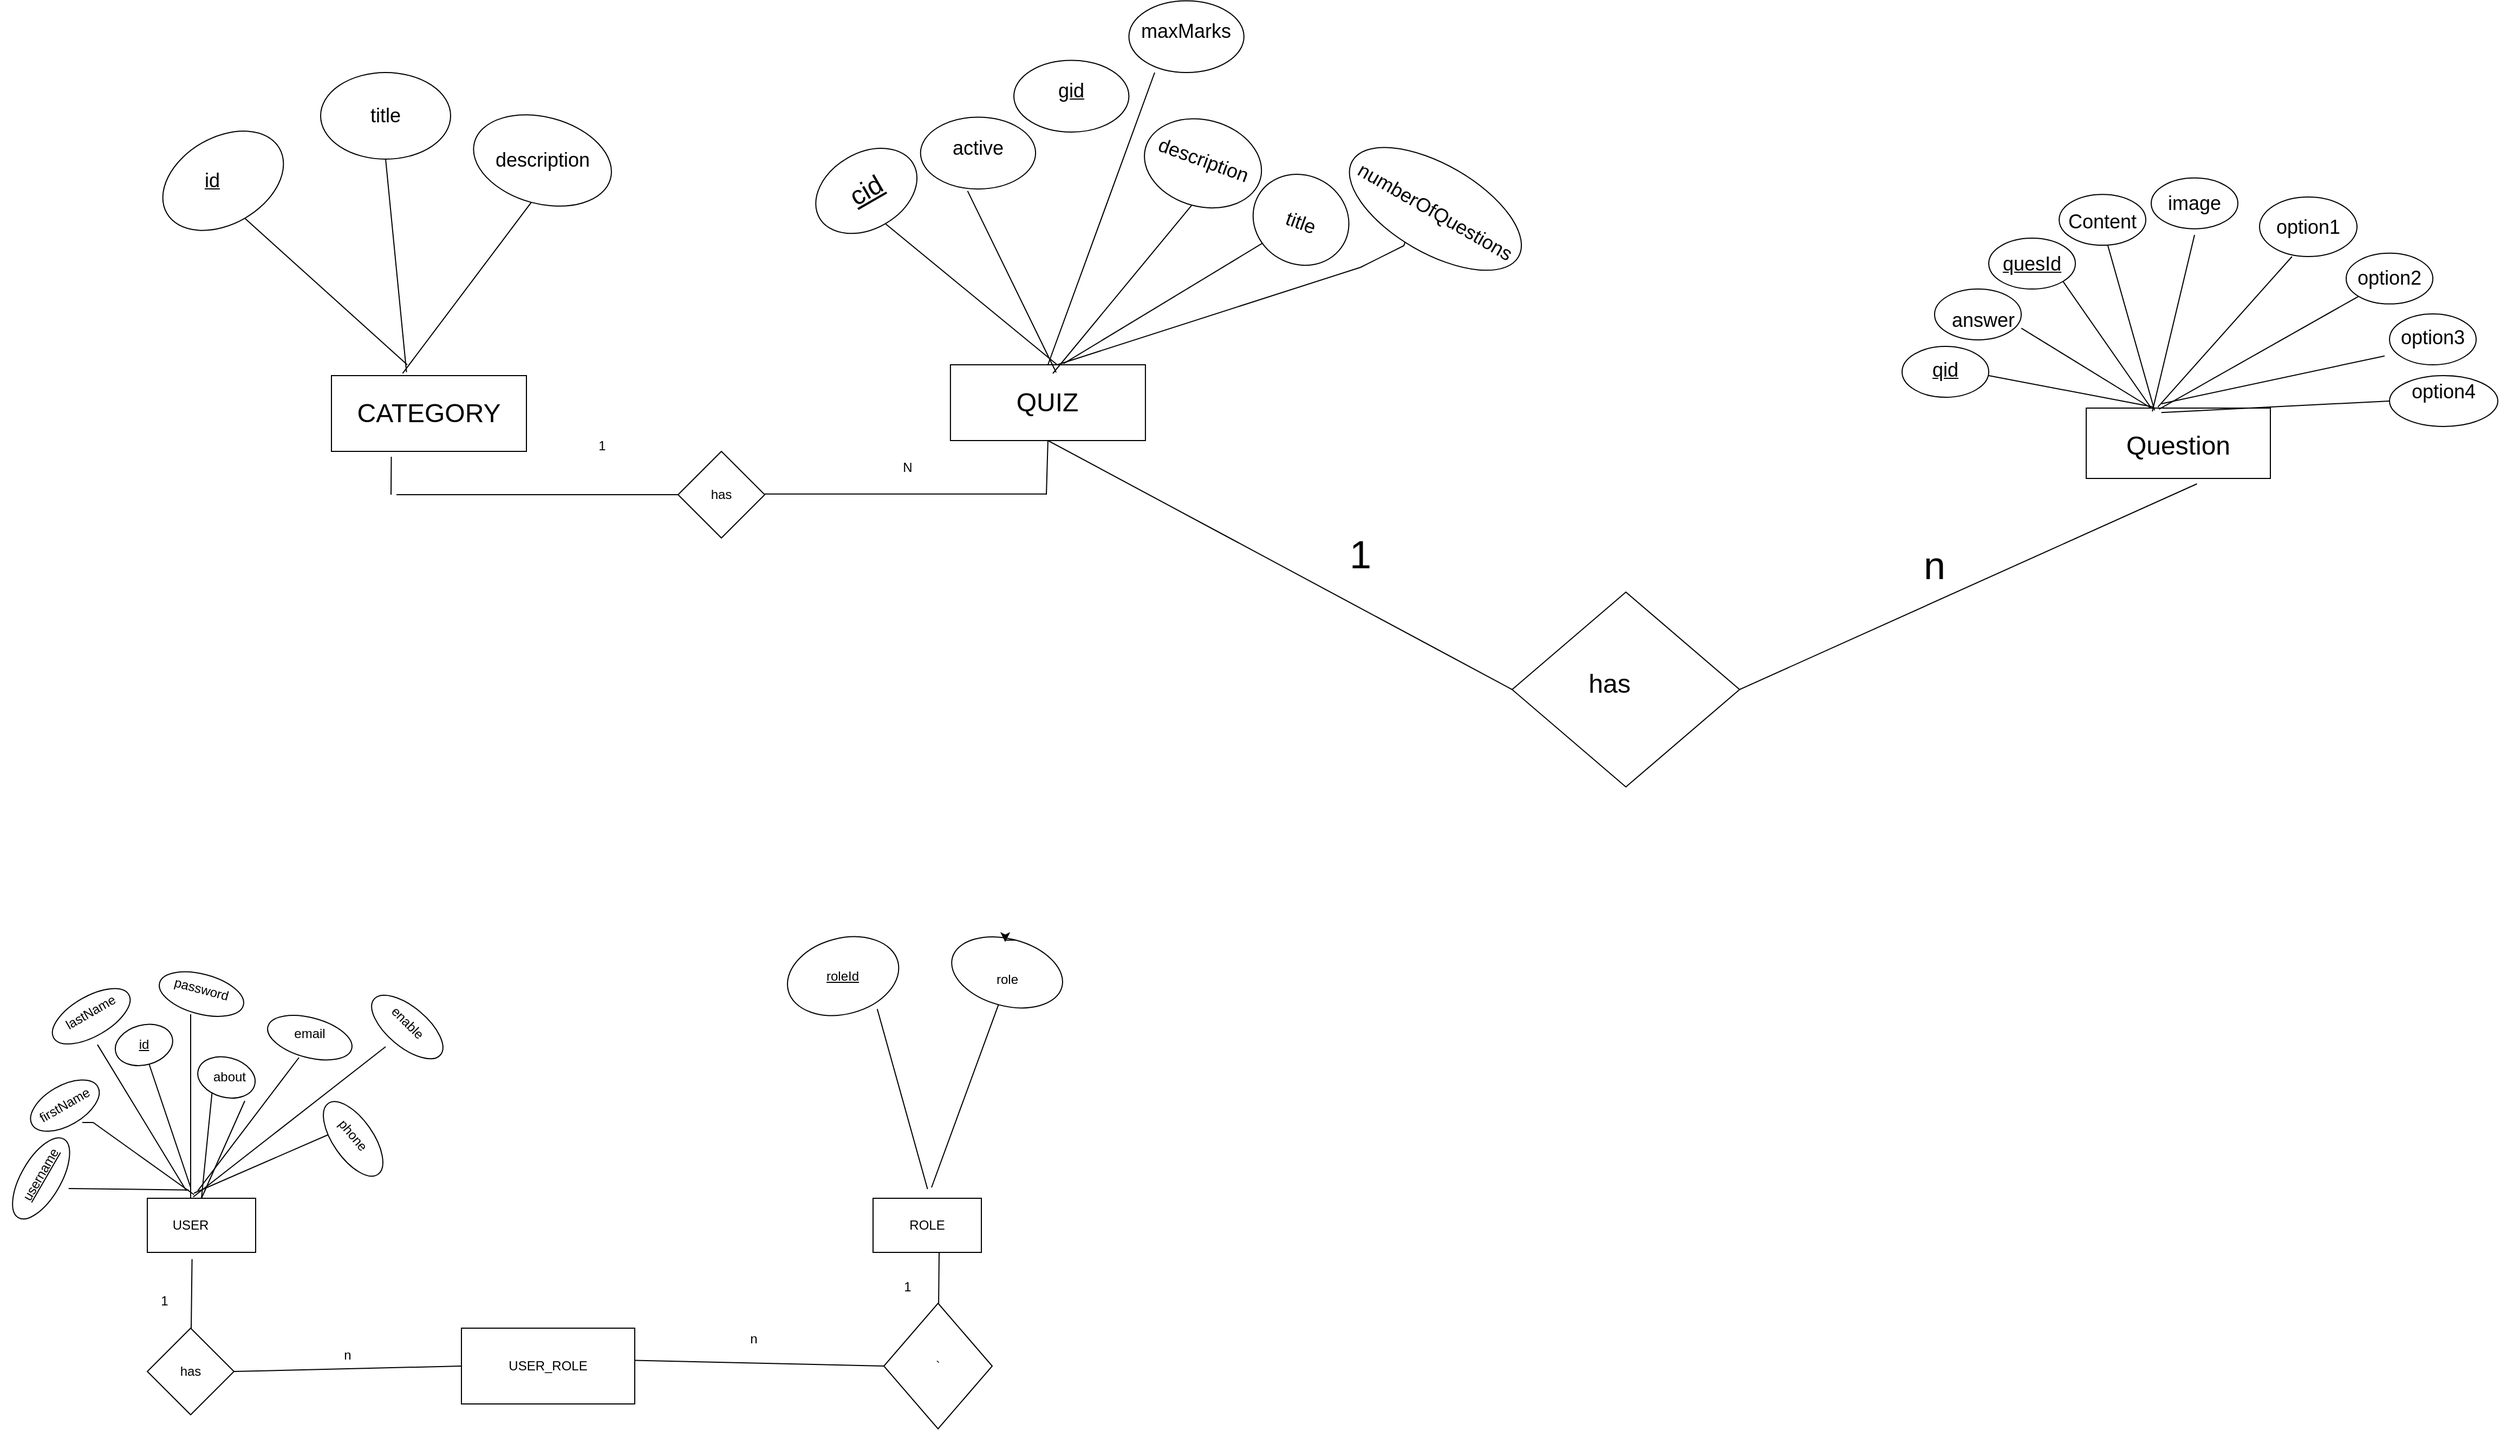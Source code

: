 <mxfile version="21.6.5" type="device">
  <diagram name="Page-1" id="J5KcN7PtZEJglVE05x8_">
    <mxGraphModel dx="1985" dy="2240" grid="1" gridSize="10" guides="1" tooltips="1" connect="1" arrows="1" fold="1" page="1" pageScale="1" pageWidth="850" pageHeight="1100" math="0" shadow="0">
      <root>
        <mxCell id="0" />
        <mxCell id="1" parent="0" />
        <mxCell id="qbITzLu7dDVjl9360QOB-1" value="" style="rounded=0;whiteSpace=wrap;html=1;" parent="1" vertex="1">
          <mxGeometry x="210" y="170" width="100" height="50" as="geometry" />
        </mxCell>
        <mxCell id="qbITzLu7dDVjl9360QOB-2" value="" style="rounded=0;whiteSpace=wrap;html=1;" parent="1" vertex="1">
          <mxGeometry x="880" y="170" width="100" height="50" as="geometry" />
        </mxCell>
        <mxCell id="qbITzLu7dDVjl9360QOB-3" value="" style="endArrow=none;html=1;rounded=0;" parent="1" edge="1">
          <mxGeometry width="50" height="50" relative="1" as="geometry">
            <mxPoint x="250" y="170" as="sourcePoint" />
            <mxPoint x="250" as="targetPoint" />
          </mxGeometry>
        </mxCell>
        <mxCell id="qbITzLu7dDVjl9360QOB-4" value="" style="endArrow=none;html=1;rounded=0;exitX=0.5;exitY=0;exitDx=0;exitDy=0;" parent="1" source="qbITzLu7dDVjl9360QOB-1" edge="1">
          <mxGeometry width="50" height="50" relative="1" as="geometry">
            <mxPoint x="280" y="160" as="sourcePoint" />
            <mxPoint x="270" y="70" as="targetPoint" />
            <Array as="points">
              <mxPoint x="260" y="170" />
            </Array>
          </mxGeometry>
        </mxCell>
        <mxCell id="qbITzLu7dDVjl9360QOB-5" value="" style="endArrow=none;html=1;rounded=0;exitX=0.361;exitY=-0.138;exitDx=0;exitDy=0;exitPerimeter=0;entryX=0.398;entryY=1.196;entryDx=0;entryDy=0;entryPerimeter=0;" parent="1" source="qbITzLu7dDVjl9360QOB-1" target="qbITzLu7dDVjl9360QOB-17" edge="1">
          <mxGeometry width="50" height="50" relative="1" as="geometry">
            <mxPoint x="260" y="180" as="sourcePoint" />
            <mxPoint x="190" y="80" as="targetPoint" />
          </mxGeometry>
        </mxCell>
        <mxCell id="qbITzLu7dDVjl9360QOB-7" value="" style="endArrow=none;html=1;rounded=0;exitX=0.5;exitY=0;exitDx=0;exitDy=0;" parent="1" source="qbITzLu7dDVjl9360QOB-1" edge="1">
          <mxGeometry width="50" height="50" relative="1" as="geometry">
            <mxPoint x="270" y="180" as="sourcePoint" />
            <mxPoint x="300" y="80" as="targetPoint" />
            <Array as="points">
              <mxPoint x="260" y="170" />
            </Array>
          </mxGeometry>
        </mxCell>
        <mxCell id="qbITzLu7dDVjl9360QOB-8" value="" style="endArrow=none;html=1;rounded=0;exitX=0.424;exitY=-0.025;exitDx=0;exitDy=0;exitPerimeter=0;" parent="1" source="qbITzLu7dDVjl9360QOB-1" edge="1">
          <mxGeometry width="50" height="50" relative="1" as="geometry">
            <mxPoint x="250" y="160" as="sourcePoint" />
            <mxPoint x="430" y="30" as="targetPoint" />
          </mxGeometry>
        </mxCell>
        <mxCell id="qbITzLu7dDVjl9360QOB-9" value="" style="endArrow=none;html=1;rounded=0;exitX=0.431;exitY=-0.095;exitDx=0;exitDy=0;exitPerimeter=0;" parent="1" source="qbITzLu7dDVjl9360QOB-1" edge="1">
          <mxGeometry width="50" height="50" relative="1" as="geometry">
            <mxPoint x="290" y="200" as="sourcePoint" />
            <mxPoint x="380" y="110" as="targetPoint" />
          </mxGeometry>
        </mxCell>
        <mxCell id="qbITzLu7dDVjl9360QOB-10" value="" style="endArrow=none;html=1;rounded=0;entryX=0.5;entryY=1;entryDx=0;entryDy=0;" parent="1" target="qbITzLu7dDVjl9360QOB-16" edge="1">
          <mxGeometry width="50" height="50" relative="1" as="geometry">
            <mxPoint x="250" y="160" as="sourcePoint" />
            <mxPoint x="210" y="60" as="targetPoint" />
          </mxGeometry>
        </mxCell>
        <mxCell id="qbITzLu7dDVjl9360QOB-11" value="" style="endArrow=none;html=1;rounded=0;exitX=0.431;exitY=-0.067;exitDx=0;exitDy=0;exitPerimeter=0;" parent="1" source="qbITzLu7dDVjl9360QOB-1" edge="1">
          <mxGeometry width="50" height="50" relative="1" as="geometry">
            <mxPoint x="310" y="220" as="sourcePoint" />
            <mxPoint x="160" y="100" as="targetPoint" />
            <Array as="points">
              <mxPoint x="160" y="100" />
              <mxPoint x="150" y="100" />
            </Array>
          </mxGeometry>
        </mxCell>
        <mxCell id="qbITzLu7dDVjl9360QOB-12" value="" style="endArrow=none;html=1;rounded=0;exitX=0.382;exitY=-0.152;exitDx=0;exitDy=0;exitPerimeter=0;entryX=0.555;entryY=1.226;entryDx=0;entryDy=0;entryPerimeter=0;" parent="1" source="qbITzLu7dDVjl9360QOB-1" target="qbITzLu7dDVjl9360QOB-14" edge="1">
          <mxGeometry width="50" height="50" relative="1" as="geometry">
            <mxPoint x="263" y="177" as="sourcePoint" />
            <mxPoint x="140" y="130" as="targetPoint" />
          </mxGeometry>
        </mxCell>
        <mxCell id="qbITzLu7dDVjl9360QOB-13" value="" style="endArrow=none;html=1;rounded=0;exitX=0.466;exitY=-0.138;exitDx=0;exitDy=0;exitPerimeter=0;" parent="1" source="qbITzLu7dDVjl9360QOB-1" edge="1">
          <mxGeometry width="50" height="50" relative="1" as="geometry">
            <mxPoint x="263" y="175" as="sourcePoint" />
            <mxPoint x="350" y="40" as="targetPoint" />
          </mxGeometry>
        </mxCell>
        <mxCell id="qbITzLu7dDVjl9360QOB-14" value="" style="ellipse;whiteSpace=wrap;html=1;rotation=-60;" parent="1" vertex="1">
          <mxGeometry x="70" y="133.25" width="83.86" height="36.75" as="geometry" />
        </mxCell>
        <mxCell id="qbITzLu7dDVjl9360QOB-15" value="" style="ellipse;whiteSpace=wrap;html=1;rotation=-30;" parent="1" vertex="1">
          <mxGeometry x="98.92" y="65.97" width="70" height="36.75" as="geometry" />
        </mxCell>
        <mxCell id="qbITzLu7dDVjl9360QOB-16" value="" style="ellipse;whiteSpace=wrap;html=1;rotation=-15;" parent="1" vertex="1">
          <mxGeometry x="180" y="10" width="53.86" height="36.75" as="geometry" />
        </mxCell>
        <mxCell id="qbITzLu7dDVjl9360QOB-17" value="" style="ellipse;whiteSpace=wrap;html=1;rotation=-30;" parent="1" vertex="1">
          <mxGeometry x="118.25" y="-16.54" width="80" height="36.75" as="geometry" />
        </mxCell>
        <mxCell id="qbITzLu7dDVjl9360QOB-18" value="" style="ellipse;whiteSpace=wrap;html=1;rotation=15;" parent="1" vertex="1">
          <mxGeometry x="220" y="-37" width="80" height="36.75" as="geometry" />
        </mxCell>
        <mxCell id="qbITzLu7dDVjl9360QOB-19" value="" style="ellipse;whiteSpace=wrap;html=1;rotation=15;" parent="1" vertex="1">
          <mxGeometry x="256.14" y="40" width="53.86" height="36.75" as="geometry" />
        </mxCell>
        <mxCell id="qbITzLu7dDVjl9360QOB-20" value="" style="ellipse;whiteSpace=wrap;html=1;rotation=15;" parent="1" vertex="1">
          <mxGeometry x="320" y="3.25" width="80" height="36.75" as="geometry" />
        </mxCell>
        <mxCell id="qbITzLu7dDVjl9360QOB-21" value="" style="ellipse;whiteSpace=wrap;html=1;rotation=55;" parent="1" vertex="1">
          <mxGeometry x="360" y="96.75" width="80" height="36.75" as="geometry" />
        </mxCell>
        <mxCell id="qbITzLu7dDVjl9360QOB-22" value="" style="ellipse;whiteSpace=wrap;html=1;rotation=40;" parent="1" vertex="1">
          <mxGeometry x="410" y="-6.59" width="80" height="36.75" as="geometry" />
        </mxCell>
        <mxCell id="qbITzLu7dDVjl9360QOB-23" value="" style="endArrow=none;html=1;rounded=0;entryX=0.5;entryY=1;entryDx=0;entryDy=0;" parent="1" target="qbITzLu7dDVjl9360QOB-26" edge="1">
          <mxGeometry width="50" height="50" relative="1" as="geometry">
            <mxPoint x="934" y="160" as="sourcePoint" />
            <mxPoint x="730" y="70" as="targetPoint" />
          </mxGeometry>
        </mxCell>
        <mxCell id="qbITzLu7dDVjl9360QOB-26" value="" style="ellipse;whiteSpace=wrap;html=1;rotation=15;" parent="1" vertex="1">
          <mxGeometry x="951.45" y="-69.57" width="104.68" height="61.81" as="geometry" />
        </mxCell>
        <mxCell id="qbITzLu7dDVjl9360QOB-29" value="" style="ellipse;whiteSpace=wrap;html=1;rotation=-15;" parent="1" vertex="1">
          <mxGeometry x="800" y="-70.19" width="104.68" height="69.94" as="geometry" />
        </mxCell>
        <mxCell id="qbITzLu7dDVjl9360QOB-30" style="edgeStyle=orthogonalEdgeStyle;rounded=0;orthogonalLoop=1;jettySize=auto;html=1;exitX=0.5;exitY=0;exitDx=0;exitDy=0;entryX=0.414;entryY=0.069;entryDx=0;entryDy=0;entryPerimeter=0;" parent="1" source="qbITzLu7dDVjl9360QOB-26" target="qbITzLu7dDVjl9360QOB-26" edge="1">
          <mxGeometry relative="1" as="geometry" />
        </mxCell>
        <mxCell id="qbITzLu7dDVjl9360QOB-31" value="" style="rounded=0;whiteSpace=wrap;html=1;" parent="1" vertex="1">
          <mxGeometry x="500" y="290" width="160" height="70" as="geometry" />
        </mxCell>
        <mxCell id="qbITzLu7dDVjl9360QOB-32" value="" style="endArrow=none;html=1;rounded=0;exitX=0.413;exitY=1.125;exitDx=0;exitDy=0;exitPerimeter=0;" parent="1" source="qbITzLu7dDVjl9360QOB-1" target="qbITzLu7dDVjl9360QOB-33" edge="1">
          <mxGeometry width="50" height="50" relative="1" as="geometry">
            <mxPoint x="600" y="230" as="sourcePoint" />
            <mxPoint x="250" y="300" as="targetPoint" />
          </mxGeometry>
        </mxCell>
        <mxCell id="qbITzLu7dDVjl9360QOB-33" value="" style="rhombus;whiteSpace=wrap;html=1;" parent="1" vertex="1">
          <mxGeometry x="210" y="290" width="80" height="80" as="geometry" />
        </mxCell>
        <mxCell id="qbITzLu7dDVjl9360QOB-36" value="" style="endArrow=none;html=1;rounded=0;exitX=0.413;exitY=1.125;exitDx=0;exitDy=0;exitPerimeter=0;" parent="1" target="qbITzLu7dDVjl9360QOB-37" edge="1">
          <mxGeometry width="50" height="50" relative="1" as="geometry">
            <mxPoint x="941" y="220" as="sourcePoint" />
            <mxPoint x="940" y="294" as="targetPoint" />
          </mxGeometry>
        </mxCell>
        <mxCell id="qbITzLu7dDVjl9360QOB-37" value="" style="rhombus;whiteSpace=wrap;html=1;" parent="1" vertex="1">
          <mxGeometry x="890" y="267" width="100" height="116" as="geometry" />
        </mxCell>
        <mxCell id="qbITzLu7dDVjl9360QOB-38" value="" style="endArrow=none;html=1;rounded=0;exitX=1;exitY=0.5;exitDx=0;exitDy=0;entryX=0;entryY=0.5;entryDx=0;entryDy=0;" parent="1" source="qbITzLu7dDVjl9360QOB-33" target="qbITzLu7dDVjl9360QOB-31" edge="1">
          <mxGeometry width="50" height="50" relative="1" as="geometry">
            <mxPoint x="600" y="230" as="sourcePoint" />
            <mxPoint x="540" y="300" as="targetPoint" />
          </mxGeometry>
        </mxCell>
        <mxCell id="qbITzLu7dDVjl9360QOB-39" value="" style="endArrow=none;html=1;rounded=0;exitX=1;exitY=0.5;exitDx=0;exitDy=0;entryX=0;entryY=0.5;entryDx=0;entryDy=0;" parent="1" target="qbITzLu7dDVjl9360QOB-37" edge="1">
          <mxGeometry width="50" height="50" relative="1" as="geometry">
            <mxPoint x="660" y="319.76" as="sourcePoint" />
            <mxPoint x="930" y="319.38" as="targetPoint" />
          </mxGeometry>
        </mxCell>
        <mxCell id="qbITzLu7dDVjl9360QOB-44" value="&lt;u&gt;username&lt;/u&gt;" style="text;html=1;strokeColor=none;fillColor=none;align=center;verticalAlign=middle;whiteSpace=wrap;rounded=0;rotation=-60;" parent="1" vertex="1">
          <mxGeometry x="81.93" y="133.25" width="60" height="30" as="geometry" />
        </mxCell>
        <mxCell id="qbITzLu7dDVjl9360QOB-45" value="&lt;u&gt;id&lt;/u&gt;" style="text;html=1;strokeColor=none;fillColor=none;align=center;verticalAlign=middle;whiteSpace=wrap;rounded=0;" parent="1" vertex="1">
          <mxGeometry x="176.93" y="13.38" width="60" height="30" as="geometry" />
        </mxCell>
        <mxCell id="qbITzLu7dDVjl9360QOB-46" value="about" style="text;html=1;strokeColor=none;fillColor=none;align=center;verticalAlign=middle;whiteSpace=wrap;rounded=0;" parent="1" vertex="1">
          <mxGeometry x="256.14" y="43.38" width="60" height="30" as="geometry" />
        </mxCell>
        <mxCell id="qbITzLu7dDVjl9360QOB-47" value="firstName" style="text;html=1;strokeColor=none;fillColor=none;align=center;verticalAlign=middle;whiteSpace=wrap;rounded=0;rotation=-30;" parent="1" vertex="1">
          <mxGeometry x="103.92" y="69.35" width="60" height="30" as="geometry" />
        </mxCell>
        <mxCell id="qbITzLu7dDVjl9360QOB-48" value="lastName" style="text;html=1;strokeColor=none;fillColor=none;align=center;verticalAlign=middle;whiteSpace=wrap;rounded=0;rotation=-30;" parent="1" vertex="1">
          <mxGeometry x="128.25" y="-16.54" width="60" height="30" as="geometry" />
        </mxCell>
        <mxCell id="qbITzLu7dDVjl9360QOB-49" value="password" style="text;html=1;strokeColor=none;fillColor=none;align=center;verticalAlign=middle;whiteSpace=wrap;rounded=0;rotation=15;" parent="1" vertex="1">
          <mxGeometry x="230" y="-37.76" width="60" height="30" as="geometry" />
        </mxCell>
        <mxCell id="qbITzLu7dDVjl9360QOB-50" value="phone" style="text;html=1;strokeColor=none;fillColor=none;align=center;verticalAlign=middle;whiteSpace=wrap;rounded=0;rotation=50;" parent="1" vertex="1">
          <mxGeometry x="370" y="96.75" width="60" height="30" as="geometry" />
        </mxCell>
        <mxCell id="qbITzLu7dDVjl9360QOB-51" value="email" style="text;html=1;strokeColor=none;fillColor=none;align=center;verticalAlign=middle;whiteSpace=wrap;rounded=0;" parent="1" vertex="1">
          <mxGeometry x="330" y="3.25" width="60" height="30" as="geometry" />
        </mxCell>
        <mxCell id="qbITzLu7dDVjl9360QOB-52" value="enable" style="text;html=1;strokeColor=none;fillColor=none;align=center;verticalAlign=middle;whiteSpace=wrap;rounded=0;rotation=45;" parent="1" vertex="1">
          <mxGeometry x="420" y="-6.59" width="60" height="30" as="geometry" />
        </mxCell>
        <mxCell id="qbITzLu7dDVjl9360QOB-53" value="USER" style="text;html=1;strokeColor=none;fillColor=none;align=center;verticalAlign=middle;whiteSpace=wrap;rounded=0;" parent="1" vertex="1">
          <mxGeometry x="220" y="180" width="60" height="30" as="geometry" />
        </mxCell>
        <mxCell id="qbITzLu7dDVjl9360QOB-54" value="" style="endArrow=none;html=1;rounded=0;exitX=0.503;exitY=-0.17;exitDx=0;exitDy=0;exitPerimeter=0;entryX=0.716;entryY=1.036;entryDx=0;entryDy=0;entryPerimeter=0;" parent="1" source="qbITzLu7dDVjl9360QOB-2" target="qbITzLu7dDVjl9360QOB-29" edge="1">
          <mxGeometry width="50" height="50" relative="1" as="geometry">
            <mxPoint x="256" y="173" as="sourcePoint" />
            <mxPoint x="174" y="38" as="targetPoint" />
          </mxGeometry>
        </mxCell>
        <mxCell id="qbITzLu7dDVjl9360QOB-55" value="&lt;u&gt;roleId&lt;/u&gt;" style="text;html=1;strokeColor=none;fillColor=none;align=center;verticalAlign=middle;whiteSpace=wrap;rounded=0;" parent="1" vertex="1">
          <mxGeometry x="822.34" y="-50.22" width="60" height="30" as="geometry" />
        </mxCell>
        <mxCell id="qbITzLu7dDVjl9360QOB-56" value="role" style="text;html=1;strokeColor=none;fillColor=none;align=center;verticalAlign=middle;whiteSpace=wrap;rounded=0;" parent="1" vertex="1">
          <mxGeometry x="963.79" y="-46.54" width="80" height="30" as="geometry" />
        </mxCell>
        <mxCell id="qbITzLu7dDVjl9360QOB-62" value="ROLE" style="text;html=1;strokeColor=none;fillColor=none;align=center;verticalAlign=middle;whiteSpace=wrap;rounded=0;" parent="1" vertex="1">
          <mxGeometry x="900" y="180" width="60" height="30" as="geometry" />
        </mxCell>
        <mxCell id="qbITzLu7dDVjl9360QOB-63" value="USER_ROLE" style="text;html=1;strokeColor=none;fillColor=none;align=center;verticalAlign=middle;whiteSpace=wrap;rounded=0;" parent="1" vertex="1">
          <mxGeometry x="550" y="310" width="60" height="30" as="geometry" />
        </mxCell>
        <mxCell id="qbITzLu7dDVjl9360QOB-64" value="1" style="text;html=1;strokeColor=none;fillColor=none;align=center;verticalAlign=middle;whiteSpace=wrap;rounded=0;" parent="1" vertex="1">
          <mxGeometry x="196.14" y="250" width="60" height="30" as="geometry" />
        </mxCell>
        <mxCell id="qbITzLu7dDVjl9360QOB-65" value="1" style="text;html=1;strokeColor=none;fillColor=none;align=center;verticalAlign=middle;whiteSpace=wrap;rounded=0;" parent="1" vertex="1">
          <mxGeometry x="882.34" y="237" width="60" height="30" as="geometry" />
        </mxCell>
        <mxCell id="qbITzLu7dDVjl9360QOB-66" value="has" style="text;html=1;strokeColor=none;fillColor=none;align=center;verticalAlign=middle;whiteSpace=wrap;rounded=0;" parent="1" vertex="1">
          <mxGeometry x="220" y="315" width="60" height="30" as="geometry" />
        </mxCell>
        <mxCell id="qbITzLu7dDVjl9360QOB-67" value="`" style="text;html=1;strokeColor=none;fillColor=none;align=center;verticalAlign=middle;whiteSpace=wrap;rounded=0;" parent="1" vertex="1">
          <mxGeometry x="910" y="310" width="60" height="30" as="geometry" />
        </mxCell>
        <mxCell id="qbITzLu7dDVjl9360QOB-68" value="n" style="text;html=1;strokeColor=none;fillColor=none;align=center;verticalAlign=middle;whiteSpace=wrap;rounded=0;" parent="1" vertex="1">
          <mxGeometry x="365" y="300" width="60" height="30" as="geometry" />
        </mxCell>
        <mxCell id="qbITzLu7dDVjl9360QOB-69" value="n" style="text;html=1;strokeColor=none;fillColor=none;align=center;verticalAlign=middle;whiteSpace=wrap;rounded=0;" parent="1" vertex="1">
          <mxGeometry x="740" y="285" width="60" height="30" as="geometry" />
        </mxCell>
        <mxCell id="b-1dguzacvtt7dFU3J7i-2" value="" style="rounded=0;whiteSpace=wrap;html=1;" parent="1" vertex="1">
          <mxGeometry x="380" y="-590" width="180" height="70" as="geometry" />
        </mxCell>
        <mxCell id="b-1dguzacvtt7dFU3J7i-3" value="" style="ellipse;whiteSpace=wrap;html=1;rotation=-30;" parent="1" vertex="1">
          <mxGeometry x="220" y="-810" width="120" height="80" as="geometry" />
        </mxCell>
        <mxCell id="b-1dguzacvtt7dFU3J7i-4" value="" style="endArrow=none;html=1;rounded=0;entryX=0.5;entryY=1;entryDx=0;entryDy=0;" parent="1" target="b-1dguzacvtt7dFU3J7i-3" edge="1">
          <mxGeometry width="50" height="50" relative="1" as="geometry">
            <mxPoint x="450" y="-600" as="sourcePoint" />
            <mxPoint x="850" y="-650" as="targetPoint" />
          </mxGeometry>
        </mxCell>
        <mxCell id="b-1dguzacvtt7dFU3J7i-5" value="" style="ellipse;whiteSpace=wrap;html=1;rotation=0;" parent="1" vertex="1">
          <mxGeometry x="370" y="-870" width="120" height="80" as="geometry" />
        </mxCell>
        <mxCell id="b-1dguzacvtt7dFU3J7i-6" value="" style="endArrow=none;html=1;rounded=0;exitX=0.385;exitY=-0.046;exitDx=0;exitDy=0;exitPerimeter=0;entryX=0.5;entryY=1;entryDx=0;entryDy=0;" parent="1" source="b-1dguzacvtt7dFU3J7i-2" target="b-1dguzacvtt7dFU3J7i-5" edge="1">
          <mxGeometry width="50" height="50" relative="1" as="geometry">
            <mxPoint x="800" y="-600" as="sourcePoint" />
            <mxPoint x="850" y="-650" as="targetPoint" />
          </mxGeometry>
        </mxCell>
        <mxCell id="b-1dguzacvtt7dFU3J7i-7" value="" style="ellipse;whiteSpace=wrap;html=1;rotation=15;" parent="1" vertex="1">
          <mxGeometry x="509.83" y="-828.71" width="130" height="80" as="geometry" />
        </mxCell>
        <mxCell id="b-1dguzacvtt7dFU3J7i-8" value="" style="endArrow=none;html=1;rounded=0;exitX=0.365;exitY=-0.029;exitDx=0;exitDy=0;exitPerimeter=0;entryX=0.5;entryY=1;entryDx=0;entryDy=0;" parent="1" source="b-1dguzacvtt7dFU3J7i-2" target="b-1dguzacvtt7dFU3J7i-7" edge="1">
          <mxGeometry width="50" height="50" relative="1" as="geometry">
            <mxPoint x="800" y="-600" as="sourcePoint" />
            <mxPoint x="850" y="-650" as="targetPoint" />
          </mxGeometry>
        </mxCell>
        <mxCell id="b-1dguzacvtt7dFU3J7i-9" value="&lt;u&gt;&lt;font style=&quot;font-size: 18px;&quot;&gt;id&lt;/font&gt;&lt;/u&gt;" style="text;html=1;strokeColor=none;fillColor=none;align=center;verticalAlign=middle;whiteSpace=wrap;rounded=0;" parent="1" vertex="1">
          <mxGeometry x="240" y="-785" width="60" height="30" as="geometry" />
        </mxCell>
        <mxCell id="b-1dguzacvtt7dFU3J7i-11" value="&lt;font style=&quot;font-size: 18px;&quot;&gt;title&lt;/font&gt;" style="text;html=1;strokeColor=none;fillColor=none;align=center;verticalAlign=middle;whiteSpace=wrap;rounded=0;" parent="1" vertex="1">
          <mxGeometry x="400" y="-845" width="60" height="30" as="geometry" />
        </mxCell>
        <mxCell id="b-1dguzacvtt7dFU3J7i-12" value="&lt;font style=&quot;font-size: 18px;&quot;&gt;description&lt;/font&gt;" style="text;html=1;strokeColor=none;fillColor=none;align=center;verticalAlign=middle;whiteSpace=wrap;rounded=0;" parent="1" vertex="1">
          <mxGeometry x="544.83" y="-803.71" width="60" height="30" as="geometry" />
        </mxCell>
        <mxCell id="b-1dguzacvtt7dFU3J7i-13" value="" style="rounded=0;whiteSpace=wrap;html=1;" parent="1" vertex="1">
          <mxGeometry x="951.45" y="-600" width="180" height="70" as="geometry" />
        </mxCell>
        <mxCell id="b-1dguzacvtt7dFU3J7i-16" value="&lt;font style=&quot;font-size: 24px;&quot;&gt;&lt;u&gt;cid&lt;/u&gt;&lt;/font&gt;" style="ellipse;whiteSpace=wrap;html=1;rotation=-30;" parent="1" vertex="1">
          <mxGeometry x="823.84" y="-795.67" width="100" height="70" as="geometry" />
        </mxCell>
        <mxCell id="b-1dguzacvtt7dFU3J7i-17" value="" style="endArrow=none;html=1;rounded=0;entryX=0.5;entryY=1;entryDx=0;entryDy=0;" parent="1" target="b-1dguzacvtt7dFU3J7i-16" edge="1">
          <mxGeometry width="50" height="50" relative="1" as="geometry">
            <mxPoint x="1050" y="-600" as="sourcePoint" />
            <mxPoint x="1450" y="-650" as="targetPoint" />
          </mxGeometry>
        </mxCell>
        <mxCell id="b-1dguzacvtt7dFU3J7i-18" value="" style="endArrow=none;html=1;rounded=0;exitX=0.385;exitY=-0.046;exitDx=0;exitDy=0;exitPerimeter=0;entryX=0.409;entryY=1.028;entryDx=0;entryDy=0;entryPerimeter=0;" parent="1" target="b-1dguzacvtt7dFU3J7i-23" edge="1">
          <mxGeometry width="50" height="50" relative="1" as="geometry">
            <mxPoint x="1049" y="-593" as="sourcePoint" />
            <mxPoint x="1030" y="-790" as="targetPoint" />
          </mxGeometry>
        </mxCell>
        <mxCell id="b-1dguzacvtt7dFU3J7i-19" value="" style="ellipse;whiteSpace=wrap;html=1;rotation=15;" parent="1" vertex="1">
          <mxGeometry x="1129.66" y="-826.1" width="109.83" height="80" as="geometry" />
        </mxCell>
        <mxCell id="b-1dguzacvtt7dFU3J7i-20" value="" style="endArrow=none;html=1;rounded=0;exitX=0.365;exitY=-0.029;exitDx=0;exitDy=0;exitPerimeter=0;entryX=0.5;entryY=1;entryDx=0;entryDy=0;" parent="1" target="b-1dguzacvtt7dFU3J7i-19" edge="1">
          <mxGeometry width="50" height="50" relative="1" as="geometry">
            <mxPoint x="1046" y="-592" as="sourcePoint" />
            <mxPoint x="1450" y="-650" as="targetPoint" />
          </mxGeometry>
        </mxCell>
        <mxCell id="b-1dguzacvtt7dFU3J7i-22" value="&lt;font style=&quot;font-size: 18px;&quot;&gt;description&lt;/font&gt;" style="text;html=1;strokeColor=none;fillColor=none;align=center;verticalAlign=middle;whiteSpace=wrap;rounded=0;rotation=20;" parent="1" vertex="1">
          <mxGeometry x="1154.58" y="-803.71" width="60" height="30" as="geometry" />
        </mxCell>
        <mxCell id="b-1dguzacvtt7dFU3J7i-23" value="" style="ellipse;whiteSpace=wrap;html=1;rotation=0;" parent="1" vertex="1">
          <mxGeometry x="923.84" y="-828.71" width="106.21" height="66.29" as="geometry" />
        </mxCell>
        <mxCell id="b-1dguzacvtt7dFU3J7i-24" value="&lt;font style=&quot;font-size: 18px;&quot;&gt;active&lt;/font&gt;" style="text;html=1;strokeColor=none;fillColor=none;align=center;verticalAlign=middle;whiteSpace=wrap;rounded=0;" parent="1" vertex="1">
          <mxGeometry x="946.94" y="-815" width="60" height="30" as="geometry" />
        </mxCell>
        <mxCell id="b-1dguzacvtt7dFU3J7i-31" value="" style="ellipse;whiteSpace=wrap;html=1;rotation=0;" parent="1" vertex="1">
          <mxGeometry x="1010.0" y="-881.29" width="106.21" height="66.29" as="geometry" />
        </mxCell>
        <mxCell id="b-1dguzacvtt7dFU3J7i-32" value="&lt;font style=&quot;font-size: 18px;&quot;&gt;&lt;u&gt;gid&lt;/u&gt;&lt;/font&gt;" style="text;html=1;strokeColor=none;fillColor=none;align=center;verticalAlign=middle;whiteSpace=wrap;rounded=0;" parent="1" vertex="1">
          <mxGeometry x="1033.1" y="-867.58" width="60" height="30" as="geometry" />
        </mxCell>
        <mxCell id="b-1dguzacvtt7dFU3J7i-33" value="" style="ellipse;whiteSpace=wrap;html=1;rotation=0;" parent="1" vertex="1">
          <mxGeometry x="1116.21" y="-936.29" width="106.21" height="66.29" as="geometry" />
        </mxCell>
        <mxCell id="b-1dguzacvtt7dFU3J7i-34" value="&lt;font style=&quot;font-size: 18px;&quot;&gt;maxMarks&lt;/font&gt;" style="text;html=1;strokeColor=none;fillColor=none;align=center;verticalAlign=middle;whiteSpace=wrap;rounded=0;" parent="1" vertex="1">
          <mxGeometry x="1139.31" y="-922.58" width="60" height="30" as="geometry" />
        </mxCell>
        <mxCell id="b-1dguzacvtt7dFU3J7i-35" value="" style="endArrow=none;html=1;rounded=0;exitX=0.5;exitY=0;exitDx=0;exitDy=0;" parent="1" source="b-1dguzacvtt7dFU3J7i-13" edge="1">
          <mxGeometry width="50" height="50" relative="1" as="geometry">
            <mxPoint x="1056" y="-582" as="sourcePoint" />
            <mxPoint x="1140" y="-870" as="targetPoint" />
          </mxGeometry>
        </mxCell>
        <mxCell id="b-1dguzacvtt7dFU3J7i-36" value="" style="endArrow=none;html=1;rounded=0;exitX=0.58;exitY=-0.015;exitDx=0;exitDy=0;exitPerimeter=0;entryX=0.25;entryY=1;entryDx=0;entryDy=0;" parent="1" source="b-1dguzacvtt7dFU3J7i-13" target="b-1dguzacvtt7dFU3J7i-38" edge="1">
          <mxGeometry width="50" height="50" relative="1" as="geometry">
            <mxPoint x="1066" y="-572" as="sourcePoint" />
            <mxPoint x="1230" y="-710" as="targetPoint" />
          </mxGeometry>
        </mxCell>
        <mxCell id="b-1dguzacvtt7dFU3J7i-37" value="" style="ellipse;whiteSpace=wrap;html=1;rotation=30;" parent="1" vertex="1">
          <mxGeometry x="1229.82" y="-774.87" width="90.51" height="81.81" as="geometry" />
        </mxCell>
        <mxCell id="b-1dguzacvtt7dFU3J7i-38" value="&lt;font style=&quot;font-size: 18px;&quot;&gt;title&lt;/font&gt;" style="text;html=1;strokeColor=none;fillColor=none;align=center;verticalAlign=middle;whiteSpace=wrap;rounded=0;rotation=20;" parent="1" vertex="1">
          <mxGeometry x="1245" y="-746.1" width="60" height="30" as="geometry" />
        </mxCell>
        <mxCell id="b-1dguzacvtt7dFU3J7i-42" value="" style="endArrow=none;html=1;rounded=0;entryX=0.25;entryY=1;entryDx=0;entryDy=0;" parent="1" target="b-1dguzacvtt7dFU3J7i-44" edge="1">
          <mxGeometry width="50" height="50" relative="1" as="geometry">
            <mxPoint x="1050" y="-600" as="sourcePoint" />
            <mxPoint x="1354" y="-720.13" as="targetPoint" />
            <Array as="points">
              <mxPoint x="1330" y="-690" />
              <mxPoint x="1370" y="-710" />
            </Array>
          </mxGeometry>
        </mxCell>
        <mxCell id="b-1dguzacvtt7dFU3J7i-43" value="" style="ellipse;whiteSpace=wrap;html=1;rotation=30;" parent="1" vertex="1">
          <mxGeometry x="1310.63" y="-784.94" width="177.09" height="81.81" as="geometry" />
        </mxCell>
        <mxCell id="b-1dguzacvtt7dFU3J7i-44" value="&lt;font style=&quot;font-size: 18px;&quot;&gt;numberOfQuestions&lt;/font&gt;" style="text;html=1;strokeColor=none;fillColor=none;align=center;verticalAlign=middle;whiteSpace=wrap;rounded=0;rotation=30;" parent="1" vertex="1">
          <mxGeometry x="1369" y="-756.23" width="60" height="30" as="geometry" />
        </mxCell>
        <mxCell id="b-1dguzacvtt7dFU3J7i-45" value="" style="rhombus;whiteSpace=wrap;html=1;" parent="1" vertex="1">
          <mxGeometry x="700" y="-520" width="80" height="80" as="geometry" />
        </mxCell>
        <mxCell id="b-1dguzacvtt7dFU3J7i-46" value="" style="endArrow=none;html=1;rounded=0;exitX=0.307;exitY=1.071;exitDx=0;exitDy=0;exitPerimeter=0;" parent="1" source="b-1dguzacvtt7dFU3J7i-2" edge="1">
          <mxGeometry width="50" height="50" relative="1" as="geometry">
            <mxPoint x="800" y="-580" as="sourcePoint" />
            <mxPoint x="435" y="-480" as="targetPoint" />
          </mxGeometry>
        </mxCell>
        <mxCell id="b-1dguzacvtt7dFU3J7i-48" value="" style="endArrow=none;html=1;rounded=0;" parent="1" edge="1">
          <mxGeometry width="50" height="50" relative="1" as="geometry">
            <mxPoint x="440" y="-480" as="sourcePoint" />
            <mxPoint x="700" y="-480" as="targetPoint" />
          </mxGeometry>
        </mxCell>
        <mxCell id="b-1dguzacvtt7dFU3J7i-49" value="has" style="text;html=1;strokeColor=none;fillColor=none;align=center;verticalAlign=middle;whiteSpace=wrap;rounded=0;" parent="1" vertex="1">
          <mxGeometry x="710" y="-495" width="60" height="30" as="geometry" />
        </mxCell>
        <mxCell id="b-1dguzacvtt7dFU3J7i-50" value="" style="endArrow=none;html=1;rounded=0;" parent="1" edge="1">
          <mxGeometry width="50" height="50" relative="1" as="geometry">
            <mxPoint x="780" y="-480.62" as="sourcePoint" />
            <mxPoint x="1040" y="-480.62" as="targetPoint" />
          </mxGeometry>
        </mxCell>
        <mxCell id="b-1dguzacvtt7dFU3J7i-53" value="" style="endArrow=none;html=1;rounded=0;entryX=0.5;entryY=1;entryDx=0;entryDy=0;" parent="1" target="b-1dguzacvtt7dFU3J7i-13" edge="1">
          <mxGeometry width="50" height="50" relative="1" as="geometry">
            <mxPoint x="1040" y="-480" as="sourcePoint" />
            <mxPoint x="850" y="-630" as="targetPoint" />
          </mxGeometry>
        </mxCell>
        <mxCell id="b-1dguzacvtt7dFU3J7i-54" value="&lt;font style=&quot;font-size: 24px;&quot;&gt;CATEGORY&lt;/font&gt;" style="text;html=1;strokeColor=none;fillColor=none;align=center;verticalAlign=middle;whiteSpace=wrap;rounded=0;" parent="1" vertex="1">
          <mxGeometry x="440" y="-570" width="60" height="30" as="geometry" />
        </mxCell>
        <mxCell id="b-1dguzacvtt7dFU3J7i-55" value="&lt;font style=&quot;font-size: 24px;&quot;&gt;QUIZ&lt;/font&gt;" style="text;html=1;strokeColor=none;fillColor=none;align=center;verticalAlign=middle;whiteSpace=wrap;rounded=0;" parent="1" vertex="1">
          <mxGeometry x="1011.45" y="-580" width="60" height="30" as="geometry" />
        </mxCell>
        <mxCell id="b-1dguzacvtt7dFU3J7i-56" value="1" style="text;html=1;strokeColor=none;fillColor=none;align=center;verticalAlign=middle;whiteSpace=wrap;rounded=0;" parent="1" vertex="1">
          <mxGeometry x="600" y="-540" width="60" height="30" as="geometry" />
        </mxCell>
        <mxCell id="b-1dguzacvtt7dFU3J7i-58" value="N" style="text;html=1;strokeColor=none;fillColor=none;align=center;verticalAlign=middle;whiteSpace=wrap;rounded=0;" parent="1" vertex="1">
          <mxGeometry x="882.34" y="-520" width="60" height="30" as="geometry" />
        </mxCell>
        <mxCell id="fPN8DxQVuedwhMm-S-CN-1" value="" style="rounded=0;whiteSpace=wrap;html=1;" vertex="1" parent="1">
          <mxGeometry x="2000" y="-560" width="170" height="65" as="geometry" />
        </mxCell>
        <mxCell id="fPN8DxQVuedwhMm-S-CN-2" value="&lt;font style=&quot;font-size: 24px;&quot;&gt;Question&lt;/font&gt;" style="text;html=1;strokeColor=none;fillColor=none;align=center;verticalAlign=middle;whiteSpace=wrap;rounded=0;" vertex="1" parent="1">
          <mxGeometry x="2055" y="-540" width="60" height="30" as="geometry" />
        </mxCell>
        <mxCell id="fPN8DxQVuedwhMm-S-CN-3" value="" style="ellipse;whiteSpace=wrap;html=1;" vertex="1" parent="1">
          <mxGeometry x="1830" y="-616.94" width="80" height="46.94" as="geometry" />
        </mxCell>
        <mxCell id="fPN8DxQVuedwhMm-S-CN-4" value="" style="endArrow=none;html=1;rounded=0;entryX=0.365;entryY=-0.015;entryDx=0;entryDy=0;entryPerimeter=0;" edge="1" parent="1" target="fPN8DxQVuedwhMm-S-CN-1">
          <mxGeometry width="50" height="50" relative="1" as="geometry">
            <mxPoint x="1910" y="-590" as="sourcePoint" />
            <mxPoint x="1970" y="-570" as="targetPoint" />
          </mxGeometry>
        </mxCell>
        <mxCell id="fPN8DxQVuedwhMm-S-CN-5" value="" style="ellipse;whiteSpace=wrap;html=1;" vertex="1" parent="1">
          <mxGeometry x="1860" y="-670" width="80" height="46.94" as="geometry" />
        </mxCell>
        <mxCell id="fPN8DxQVuedwhMm-S-CN-6" value="" style="ellipse;whiteSpace=wrap;html=1;" vertex="1" parent="1">
          <mxGeometry x="1910" y="-716.94" width="80" height="46.94" as="geometry" />
        </mxCell>
        <mxCell id="fPN8DxQVuedwhMm-S-CN-8" value="" style="ellipse;whiteSpace=wrap;html=1;" vertex="1" parent="1">
          <mxGeometry x="1975" y="-757.43" width="80" height="46.94" as="geometry" />
        </mxCell>
        <mxCell id="fPN8DxQVuedwhMm-S-CN-9" value="" style="ellipse;whiteSpace=wrap;html=1;" vertex="1" parent="1">
          <mxGeometry x="2060" y="-772.61" width="80" height="46.94" as="geometry" />
        </mxCell>
        <mxCell id="fPN8DxQVuedwhMm-S-CN-10" value="" style="ellipse;whiteSpace=wrap;html=1;" vertex="1" parent="1">
          <mxGeometry x="2160" y="-755" width="90" height="55" as="geometry" />
        </mxCell>
        <mxCell id="fPN8DxQVuedwhMm-S-CN-11" value="" style="ellipse;whiteSpace=wrap;html=1;" vertex="1" parent="1">
          <mxGeometry x="2240" y="-703.13" width="80" height="46.94" as="geometry" />
        </mxCell>
        <mxCell id="fPN8DxQVuedwhMm-S-CN-12" value="" style="ellipse;whiteSpace=wrap;html=1;" vertex="1" parent="1">
          <mxGeometry x="2280" y="-590" width="100" height="46.94" as="geometry" />
        </mxCell>
        <mxCell id="fPN8DxQVuedwhMm-S-CN-13" value="" style="ellipse;whiteSpace=wrap;html=1;" vertex="1" parent="1">
          <mxGeometry x="2280" y="-646.94" width="80" height="46.94" as="geometry" />
        </mxCell>
        <mxCell id="fPN8DxQVuedwhMm-S-CN-14" value="" style="endArrow=none;html=1;rounded=0;exitX=0.389;exitY=-0.015;exitDx=0;exitDy=0;exitPerimeter=0;" edge="1" parent="1" source="fPN8DxQVuedwhMm-S-CN-1">
          <mxGeometry width="50" height="50" relative="1" as="geometry">
            <mxPoint x="1920" y="-520" as="sourcePoint" />
            <mxPoint x="2190" y="-700" as="targetPoint" />
          </mxGeometry>
        </mxCell>
        <mxCell id="fPN8DxQVuedwhMm-S-CN-16" value="" style="endArrow=none;html=1;rounded=0;exitX=1.001;exitY=0.771;exitDx=0;exitDy=0;exitPerimeter=0;" edge="1" parent="1" source="fPN8DxQVuedwhMm-S-CN-5">
          <mxGeometry width="50" height="50" relative="1" as="geometry">
            <mxPoint x="1920" y="-520" as="sourcePoint" />
            <mxPoint x="2060" y="-560" as="targetPoint" />
          </mxGeometry>
        </mxCell>
        <mxCell id="fPN8DxQVuedwhMm-S-CN-17" value="" style="endArrow=none;html=1;rounded=0;exitX=1;exitY=1;exitDx=0;exitDy=0;" edge="1" parent="1" source="fPN8DxQVuedwhMm-S-CN-6">
          <mxGeometry width="50" height="50" relative="1" as="geometry">
            <mxPoint x="1920" y="-520" as="sourcePoint" />
            <mxPoint x="2060" y="-560" as="targetPoint" />
          </mxGeometry>
        </mxCell>
        <mxCell id="fPN8DxQVuedwhMm-S-CN-18" value="" style="endArrow=none;html=1;rounded=0;entryX=0.371;entryY=0.032;entryDx=0;entryDy=0;entryPerimeter=0;" edge="1" parent="1" target="fPN8DxQVuedwhMm-S-CN-1">
          <mxGeometry width="50" height="50" relative="1" as="geometry">
            <mxPoint x="2020" y="-710" as="sourcePoint" />
            <mxPoint x="1970" y="-570" as="targetPoint" />
          </mxGeometry>
        </mxCell>
        <mxCell id="fPN8DxQVuedwhMm-S-CN-19" value="" style="endArrow=none;html=1;rounded=0;exitX=0.359;exitY=0.048;exitDx=0;exitDy=0;exitPerimeter=0;" edge="1" parent="1" source="fPN8DxQVuedwhMm-S-CN-1">
          <mxGeometry width="50" height="50" relative="1" as="geometry">
            <mxPoint x="1920" y="-520" as="sourcePoint" />
            <mxPoint x="2100" y="-720" as="targetPoint" />
          </mxGeometry>
        </mxCell>
        <mxCell id="fPN8DxQVuedwhMm-S-CN-20" value="" style="endArrow=none;html=1;rounded=0;entryX=0;entryY=1;entryDx=0;entryDy=0;exitX=0.395;exitY=0.017;exitDx=0;exitDy=0;exitPerimeter=0;" edge="1" parent="1" source="fPN8DxQVuedwhMm-S-CN-1" target="fPN8DxQVuedwhMm-S-CN-11">
          <mxGeometry width="50" height="50" relative="1" as="geometry">
            <mxPoint x="1920" y="-520" as="sourcePoint" />
            <mxPoint x="1970" y="-570" as="targetPoint" />
          </mxGeometry>
        </mxCell>
        <mxCell id="fPN8DxQVuedwhMm-S-CN-21" value="" style="endArrow=none;html=1;rounded=0;entryX=0;entryY=0.5;entryDx=0;entryDy=0;exitX=0.408;exitY=0.064;exitDx=0;exitDy=0;exitPerimeter=0;" edge="1" parent="1" source="fPN8DxQVuedwhMm-S-CN-1" target="fPN8DxQVuedwhMm-S-CN-12">
          <mxGeometry width="50" height="50" relative="1" as="geometry">
            <mxPoint x="1920" y="-520" as="sourcePoint" />
            <mxPoint x="1970" y="-570" as="targetPoint" />
          </mxGeometry>
        </mxCell>
        <mxCell id="fPN8DxQVuedwhMm-S-CN-22" value="" style="endArrow=none;html=1;rounded=0;entryX=-0.057;entryY=0.826;entryDx=0;entryDy=0;entryPerimeter=0;exitX=0.408;exitY=-0.062;exitDx=0;exitDy=0;exitPerimeter=0;" edge="1" parent="1" source="fPN8DxQVuedwhMm-S-CN-1" target="fPN8DxQVuedwhMm-S-CN-13">
          <mxGeometry width="50" height="50" relative="1" as="geometry">
            <mxPoint x="1920" y="-520" as="sourcePoint" />
            <mxPoint x="1970" y="-570" as="targetPoint" />
          </mxGeometry>
        </mxCell>
        <mxCell id="fPN8DxQVuedwhMm-S-CN-23" value="&lt;font style=&quot;font-size: 18px;&quot;&gt;&lt;u&gt;qid&lt;/u&gt;&lt;/font&gt;" style="text;html=1;strokeColor=none;fillColor=none;align=center;verticalAlign=middle;whiteSpace=wrap;rounded=0;" vertex="1" parent="1">
          <mxGeometry x="1840" y="-610" width="60" height="30" as="geometry" />
        </mxCell>
        <mxCell id="fPN8DxQVuedwhMm-S-CN-24" value="&lt;font style=&quot;font-size: 18px;&quot;&gt;&lt;u&gt;quesId&lt;/u&gt;&lt;/font&gt;" style="text;html=1;strokeColor=none;fillColor=none;align=center;verticalAlign=middle;whiteSpace=wrap;rounded=0;" vertex="1" parent="1">
          <mxGeometry x="1920" y="-708.47" width="60" height="30" as="geometry" />
        </mxCell>
        <mxCell id="fPN8DxQVuedwhMm-S-CN-25" value="&lt;font style=&quot;font-size: 18px;&quot;&gt;answer&lt;/font&gt;" style="text;html=1;strokeColor=none;fillColor=none;align=center;verticalAlign=middle;whiteSpace=wrap;rounded=0;" vertex="1" parent="1">
          <mxGeometry x="1880" y="-656.19" width="50" height="30" as="geometry" />
        </mxCell>
        <mxCell id="fPN8DxQVuedwhMm-S-CN-26" value="&lt;font style=&quot;font-size: 18px;&quot;&gt;Content&lt;/font&gt;" style="text;html=1;strokeColor=none;fillColor=none;align=center;verticalAlign=middle;whiteSpace=wrap;rounded=0;" vertex="1" parent="1">
          <mxGeometry x="1990" y="-746.94" width="50" height="30" as="geometry" />
        </mxCell>
        <mxCell id="fPN8DxQVuedwhMm-S-CN-27" value="&lt;font style=&quot;font-size: 18px;&quot;&gt;image&lt;/font&gt;" style="text;html=1;strokeColor=none;fillColor=none;align=center;verticalAlign=middle;whiteSpace=wrap;rounded=0;" vertex="1" parent="1">
          <mxGeometry x="2075" y="-764.14" width="50" height="30" as="geometry" />
        </mxCell>
        <mxCell id="fPN8DxQVuedwhMm-S-CN-28" value="&lt;font style=&quot;font-size: 18px;&quot;&gt;option1&lt;/font&gt;" style="text;html=1;strokeColor=none;fillColor=none;align=center;verticalAlign=middle;whiteSpace=wrap;rounded=0;" vertex="1" parent="1">
          <mxGeometry x="2180" y="-742.5" width="50" height="30" as="geometry" />
        </mxCell>
        <mxCell id="fPN8DxQVuedwhMm-S-CN-29" value="&lt;font style=&quot;font-size: 18px;&quot;&gt;option2&lt;/font&gt;" style="text;html=1;strokeColor=none;fillColor=none;align=center;verticalAlign=middle;whiteSpace=wrap;rounded=0;" vertex="1" parent="1">
          <mxGeometry x="2255" y="-694.66" width="50" height="30" as="geometry" />
        </mxCell>
        <mxCell id="fPN8DxQVuedwhMm-S-CN-30" value="&lt;font style=&quot;font-size: 18px;&quot;&gt;option3&lt;/font&gt;" style="text;html=1;strokeColor=none;fillColor=none;align=center;verticalAlign=middle;whiteSpace=wrap;rounded=0;" vertex="1" parent="1">
          <mxGeometry x="2295" y="-640" width="50" height="30" as="geometry" />
        </mxCell>
        <mxCell id="fPN8DxQVuedwhMm-S-CN-35" value="&lt;font style=&quot;font-size: 18px;&quot;&gt;option4&lt;/font&gt;" style="text;html=1;strokeColor=none;fillColor=none;align=center;verticalAlign=middle;whiteSpace=wrap;rounded=0;" vertex="1" parent="1">
          <mxGeometry x="2305" y="-590" width="50" height="30" as="geometry" />
        </mxCell>
        <mxCell id="fPN8DxQVuedwhMm-S-CN-36" value="" style="rhombus;whiteSpace=wrap;html=1;" vertex="1" parent="1">
          <mxGeometry x="1470" y="-390" width="210" height="180" as="geometry" />
        </mxCell>
        <mxCell id="fPN8DxQVuedwhMm-S-CN-37" value="" style="endArrow=none;html=1;rounded=0;exitX=0.5;exitY=1;exitDx=0;exitDy=0;entryX=0;entryY=0.5;entryDx=0;entryDy=0;" edge="1" parent="1" source="b-1dguzacvtt7dFU3J7i-13" target="fPN8DxQVuedwhMm-S-CN-36">
          <mxGeometry width="50" height="50" relative="1" as="geometry">
            <mxPoint x="1380" y="-400" as="sourcePoint" />
            <mxPoint x="1430" y="-450" as="targetPoint" />
          </mxGeometry>
        </mxCell>
        <mxCell id="fPN8DxQVuedwhMm-S-CN-38" value="&lt;font style=&quot;font-size: 24px;&quot;&gt;has&lt;/font&gt;" style="text;html=1;strokeColor=none;fillColor=none;align=center;verticalAlign=middle;whiteSpace=wrap;rounded=0;" vertex="1" parent="1">
          <mxGeometry x="1530" y="-320" width="60" height="30" as="geometry" />
        </mxCell>
        <mxCell id="fPN8DxQVuedwhMm-S-CN-39" value="" style="endArrow=none;html=1;rounded=0;exitX=1;exitY=0.5;exitDx=0;exitDy=0;" edge="1" parent="1" source="fPN8DxQVuedwhMm-S-CN-36">
          <mxGeometry width="50" height="50" relative="1" as="geometry">
            <mxPoint x="1380" y="-570" as="sourcePoint" />
            <mxPoint x="2102.222" y="-490" as="targetPoint" />
          </mxGeometry>
        </mxCell>
        <mxCell id="fPN8DxQVuedwhMm-S-CN-40" value="&lt;font style=&quot;font-size: 36px;&quot;&gt;1&lt;/font&gt;" style="text;html=1;strokeColor=none;fillColor=none;align=center;verticalAlign=middle;whiteSpace=wrap;rounded=0;" vertex="1" parent="1">
          <mxGeometry x="1300" y="-440" width="60" height="30" as="geometry" />
        </mxCell>
        <mxCell id="fPN8DxQVuedwhMm-S-CN-43" value="&lt;font style=&quot;font-size: 36px;&quot;&gt;n&lt;/font&gt;" style="text;html=1;strokeColor=none;fillColor=none;align=center;verticalAlign=middle;whiteSpace=wrap;rounded=0;" vertex="1" parent="1">
          <mxGeometry x="1830" y="-430" width="60" height="30" as="geometry" />
        </mxCell>
      </root>
    </mxGraphModel>
  </diagram>
</mxfile>
